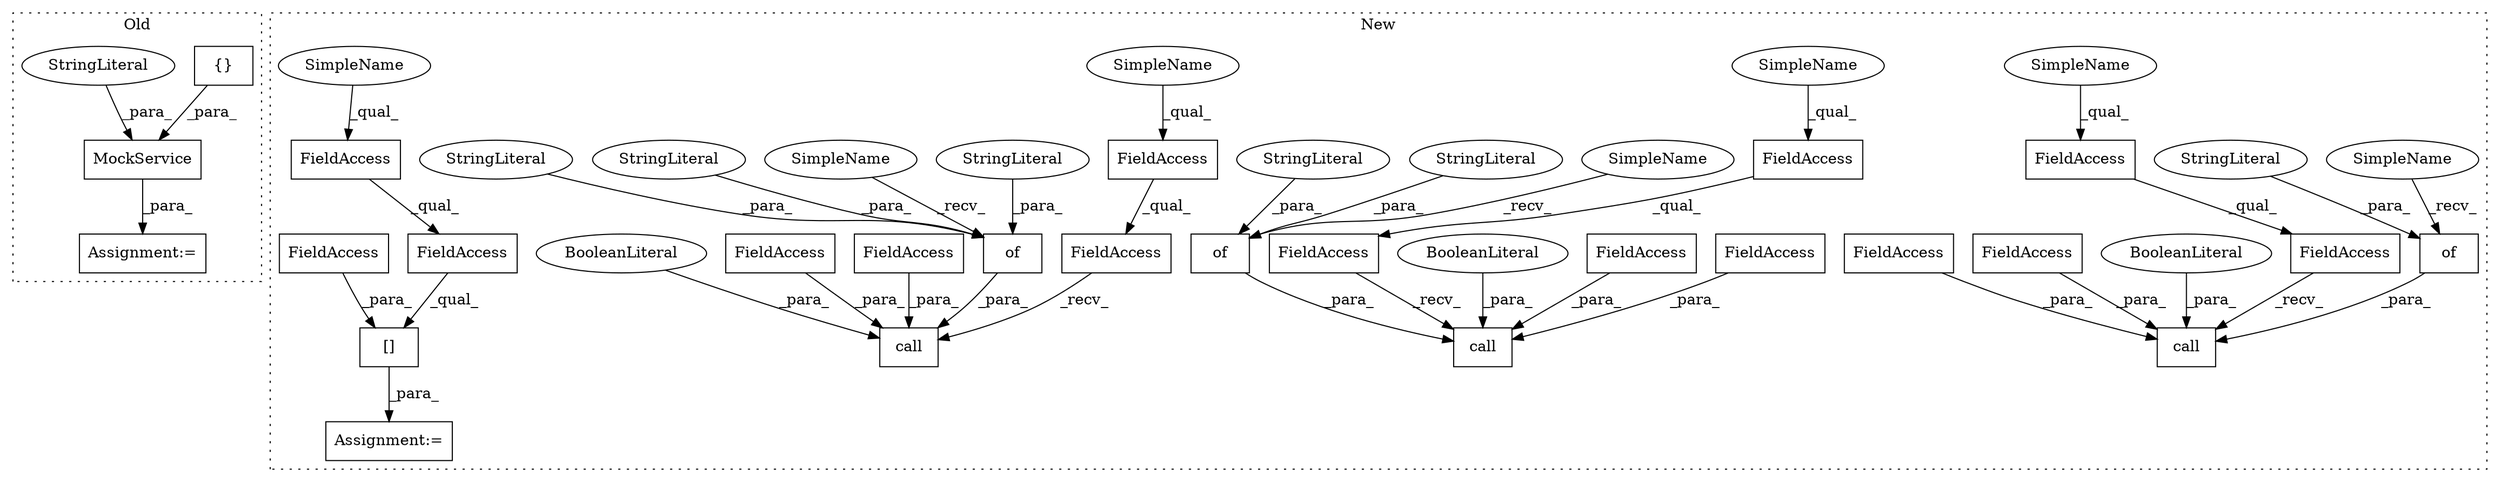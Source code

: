 digraph G {
subgraph cluster0 {
1 [label="{}" a="4" s="19365" l="2" shape="box"];
3 [label="Assignment:=" a="7" s="19332" l="1" shape="box"];
28 [label="MockService" a="32" s="19333,19367" l="12,1" shape="box"];
31 [label="StringLiteral" a="45" s="19345" l="10" shape="ellipse"];
label = "Old";
style="dotted";
}
subgraph cluster1 {
2 [label="call" a="32" s="22634,22780" l="5,1" shape="box"];
4 [label="BooleanLiteral" a="9" s="22776" l="4" shape="ellipse"];
5 [label="FieldAccess" a="22" s="22657" l="30" shape="box"];
6 [label="FieldAccess" a="22" s="22639" l="17" shape="box"];
7 [label="FieldAccess" a="22" s="22615" l="18" shape="box"];
8 [label="FieldAccess" a="22" s="22615" l="9" shape="box"];
9 [label="FieldAccess" a="22" s="22842" l="9" shape="box"];
10 [label="FieldAccess" a="22" s="22072" l="9" shape="box"];
11 [label="FieldAccess" a="22" s="22388" l="9" shape="box"];
12 [label="FieldAccess" a="22" s="22842" l="18" shape="box"];
13 [label="call" a="32" s="22861,22981" l="5,1" shape="box"];
14 [label="FieldAccess" a="22" s="22388" l="18" shape="box"];
15 [label="call" a="32" s="22407,22553" l="5,1" shape="box"];
16 [label="FieldAccess" a="22" s="22412" l="17" shape="box"];
17 [label="FieldAccess" a="22" s="22072" l="14" shape="box"];
18 [label="[]" a="2" s="22072,22113" l="15,1" shape="box"];
19 [label="FieldAccess" a="22" s="22430" l="30" shape="box"];
20 [label="FieldAccess" a="22" s="22087" l="26" shape="box"];
21 [label="FieldAccess" a="22" s="22866" l="17" shape="box"];
22 [label="FieldAccess" a="22" s="22884" l="30" shape="box"];
23 [label="of" a="32" s="22692,22774" l="3,1" shape="box"];
24 [label="BooleanLiteral" a="9" s="22977" l="4" shape="ellipse"];
25 [label="of" a="32" s="22465,22547" l="3,1" shape="box"];
26 [label="BooleanLiteral" a="9" s="22549" l="4" shape="ellipse"];
27 [label="of" a="32" s="22919,22975" l="3,1" shape="box"];
29 [label="StringLiteral" a="45" s="22695" l="8" shape="ellipse"];
30 [label="StringLiteral" a="45" s="22955" l="8" shape="ellipse"];
32 [label="StringLiteral" a="45" s="22922" l="8" shape="ellipse"];
33 [label="StringLiteral" a="45" s="22501" l="8" shape="ellipse"];
34 [label="StringLiteral" a="45" s="22468" l="8" shape="ellipse"];
35 [label="StringLiteral" a="45" s="22931" l="23" shape="ellipse"];
36 [label="Assignment:=" a="7" s="22071" l="1" shape="box"];
37 [label="SimpleName" a="42" s="22915" l="3" shape="ellipse"];
38 [label="SimpleName" a="42" s="22461" l="3" shape="ellipse"];
39 [label="SimpleName" a="42" s="22688" l="3" shape="ellipse"];
40 [label="SimpleName" a="42" s="22842" l="4" shape="ellipse"];
41 [label="SimpleName" a="42" s="22072" l="4" shape="ellipse"];
42 [label="SimpleName" a="42" s="22615" l="4" shape="ellipse"];
43 [label="SimpleName" a="42" s="22388" l="4" shape="ellipse"];
label = "New";
style="dotted";
}
1 -> 28 [label="_para_"];
4 -> 2 [label="_para_"];
5 -> 2 [label="_para_"];
6 -> 2 [label="_para_"];
7 -> 2 [label="_recv_"];
8 -> 7 [label="_qual_"];
9 -> 12 [label="_qual_"];
10 -> 17 [label="_qual_"];
11 -> 14 [label="_qual_"];
12 -> 13 [label="_recv_"];
14 -> 15 [label="_recv_"];
16 -> 15 [label="_para_"];
17 -> 18 [label="_qual_"];
18 -> 36 [label="_para_"];
19 -> 15 [label="_para_"];
20 -> 18 [label="_para_"];
21 -> 13 [label="_para_"];
22 -> 13 [label="_para_"];
23 -> 2 [label="_para_"];
24 -> 13 [label="_para_"];
25 -> 15 [label="_para_"];
26 -> 15 [label="_para_"];
27 -> 13 [label="_para_"];
28 -> 3 [label="_para_"];
29 -> 23 [label="_para_"];
30 -> 27 [label="_para_"];
31 -> 28 [label="_para_"];
32 -> 27 [label="_para_"];
33 -> 25 [label="_para_"];
34 -> 25 [label="_para_"];
35 -> 27 [label="_para_"];
37 -> 27 [label="_recv_"];
38 -> 25 [label="_recv_"];
39 -> 23 [label="_recv_"];
40 -> 9 [label="_qual_"];
41 -> 10 [label="_qual_"];
42 -> 8 [label="_qual_"];
43 -> 11 [label="_qual_"];
}